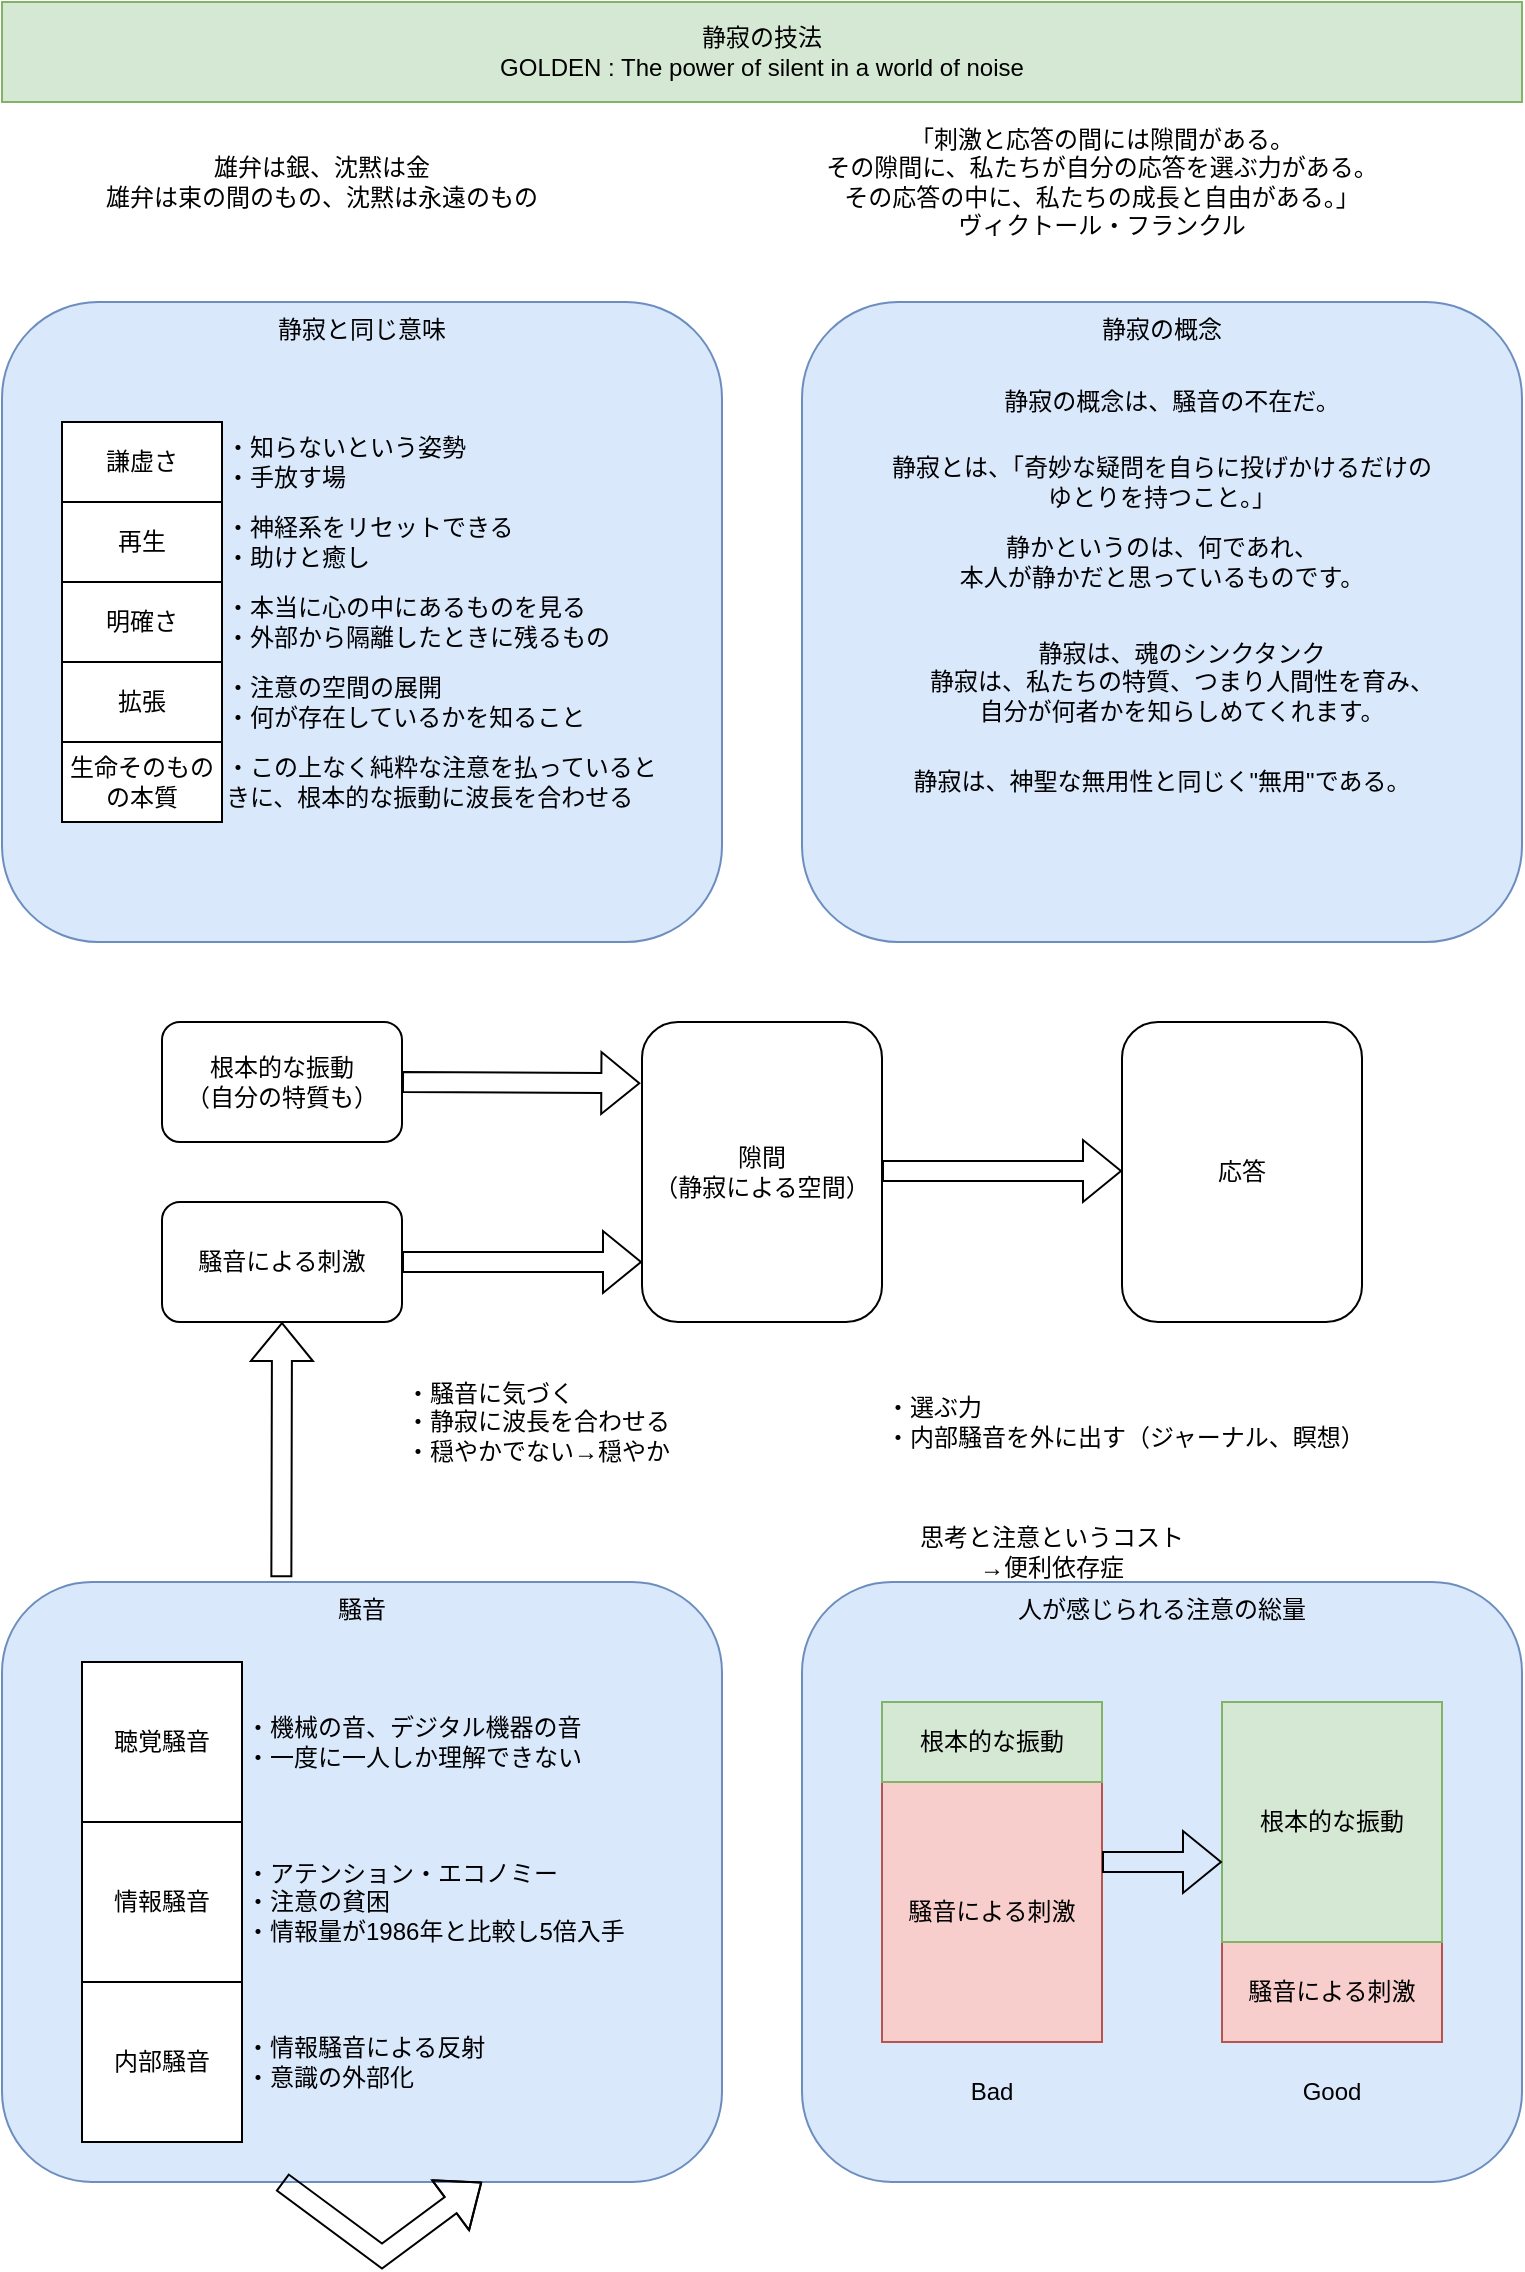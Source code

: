 <mxfile version="26.0.2">
  <diagram name="ページ1" id="Y3TuCsrvk8gNR1hr809_">
    <mxGraphModel dx="834" dy="681" grid="1" gridSize="10" guides="1" tooltips="1" connect="1" arrows="1" fold="1" page="1" pageScale="1" pageWidth="827" pageHeight="1169" math="0" shadow="0">
      <root>
        <mxCell id="0" />
        <mxCell id="1" parent="0" />
        <mxCell id="vDtdReWLnv9GNX-Si-yO-45" value="静寂の概念" style="rounded=1;whiteSpace=wrap;html=1;fillColor=#dae8fc;strokeColor=#6c8ebf;horizontal=1;verticalAlign=top;" vertex="1" parent="1">
          <mxGeometry x="440" y="160" width="360" height="320" as="geometry" />
        </mxCell>
        <mxCell id="vDtdReWLnv9GNX-Si-yO-16" value="静寂と同じ意味" style="rounded=1;whiteSpace=wrap;html=1;fillColor=#dae8fc;strokeColor=#6c8ebf;horizontal=1;verticalAlign=top;" vertex="1" parent="1">
          <mxGeometry x="40" y="160" width="360" height="320" as="geometry" />
        </mxCell>
        <mxCell id="vDtdReWLnv9GNX-Si-yO-10" value="騒音" style="rounded=1;whiteSpace=wrap;html=1;fillColor=#dae8fc;strokeColor=#6c8ebf;verticalAlign=top;" vertex="1" parent="1">
          <mxGeometry x="40" y="800" width="360" height="300" as="geometry" />
        </mxCell>
        <mxCell id="vDtdReWLnv9GNX-Si-yO-1" value="静寂の技法&lt;div&gt;GOLDEN : The power of silent in a world of noise&lt;/div&gt;" style="text;html=1;align=center;verticalAlign=middle;whiteSpace=wrap;rounded=0;fillColor=#d5e8d4;strokeColor=#82b366;" vertex="1" parent="1">
          <mxGeometry x="40" y="10" width="760" height="50" as="geometry" />
        </mxCell>
        <mxCell id="vDtdReWLnv9GNX-Si-yO-2" value="雄弁は銀、沈黙は金&lt;div&gt;雄弁は束の間のもの、沈黙は永遠のもの&lt;/div&gt;" style="text;html=1;align=center;verticalAlign=middle;whiteSpace=wrap;rounded=0;" vertex="1" parent="1">
          <mxGeometry x="40" y="80" width="320" height="40" as="geometry" />
        </mxCell>
        <mxCell id="vDtdReWLnv9GNX-Si-yO-3" value="&lt;div&gt;「刺激と応答の間には隙間がある。&lt;/div&gt;&lt;div&gt;その隙間に、私たちが自分の応答を選ぶ力がある。&lt;/div&gt;&lt;div&gt;その応答の中に、私たちの成長と自由がある。」&lt;/div&gt;&lt;div&gt;ヴィクトール・フランクル&lt;/div&gt;" style="text;html=1;align=center;verticalAlign=middle;whiteSpace=wrap;rounded=0;" vertex="1" parent="1">
          <mxGeometry x="430" y="60" width="320" height="80" as="geometry" />
        </mxCell>
        <mxCell id="vDtdReWLnv9GNX-Si-yO-5" value="聴覚騒音" style="rounded=0;whiteSpace=wrap;html=1;" vertex="1" parent="1">
          <mxGeometry x="80" y="840" width="80" height="80" as="geometry" />
        </mxCell>
        <mxCell id="vDtdReWLnv9GNX-Si-yO-6" value="内部騒音" style="rounded=0;whiteSpace=wrap;html=1;" vertex="1" parent="1">
          <mxGeometry x="80" y="1000" width="80" height="80" as="geometry" />
        </mxCell>
        <mxCell id="vDtdReWLnv9GNX-Si-yO-9" value="情報騒音" style="rounded=0;whiteSpace=wrap;html=1;" vertex="1" parent="1">
          <mxGeometry x="80" y="920" width="80" height="80" as="geometry" />
        </mxCell>
        <mxCell id="vDtdReWLnv9GNX-Si-yO-12" value="&lt;div&gt;・機械の音、デジタル機器の音&lt;br&gt;・一度に一人しか理解できない&lt;/div&gt;" style="text;html=1;align=left;verticalAlign=middle;whiteSpace=wrap;rounded=0;" vertex="1" parent="1">
          <mxGeometry x="160" y="840" width="220" height="80" as="geometry" />
        </mxCell>
        <mxCell id="vDtdReWLnv9GNX-Si-yO-13" value="&lt;div&gt;・アテンション・エコノミー&lt;div&gt;・注意の貧困&lt;/div&gt;&lt;/div&gt;&lt;div&gt;・情報量が1986年と比較し5倍入手&lt;/div&gt;" style="text;html=1;align=left;verticalAlign=middle;whiteSpace=wrap;rounded=0;" vertex="1" parent="1">
          <mxGeometry x="160" y="920" width="220" height="80" as="geometry" />
        </mxCell>
        <mxCell id="vDtdReWLnv9GNX-Si-yO-14" value="・情報騒音による反射&lt;br&gt;&lt;div&gt;・意識の外部化&lt;/div&gt;" style="text;html=1;align=left;verticalAlign=middle;whiteSpace=wrap;rounded=0;" vertex="1" parent="1">
          <mxGeometry x="160" y="1000" width="200" height="80" as="geometry" />
        </mxCell>
        <mxCell id="vDtdReWLnv9GNX-Si-yO-17" value="再生" style="rounded=0;whiteSpace=wrap;html=1;" vertex="1" parent="1">
          <mxGeometry x="70" y="260" width="80" height="40" as="geometry" />
        </mxCell>
        <mxCell id="vDtdReWLnv9GNX-Si-yO-20" value="謙虚さ" style="rounded=0;whiteSpace=wrap;html=1;" vertex="1" parent="1">
          <mxGeometry x="70" y="220" width="80" height="40" as="geometry" />
        </mxCell>
        <mxCell id="vDtdReWLnv9GNX-Si-yO-21" value="明確さ" style="rounded=0;whiteSpace=wrap;html=1;" vertex="1" parent="1">
          <mxGeometry x="70" y="300" width="80" height="40" as="geometry" />
        </mxCell>
        <mxCell id="vDtdReWLnv9GNX-Si-yO-22" value="拡張" style="rounded=0;whiteSpace=wrap;html=1;" vertex="1" parent="1">
          <mxGeometry x="70" y="340" width="80" height="40" as="geometry" />
        </mxCell>
        <mxCell id="vDtdReWLnv9GNX-Si-yO-23" value="応答" style="rounded=1;whiteSpace=wrap;html=1;" vertex="1" parent="1">
          <mxGeometry x="600" y="520" width="120" height="150" as="geometry" />
        </mxCell>
        <mxCell id="vDtdReWLnv9GNX-Si-yO-24" value="騒音による刺激" style="rounded=1;whiteSpace=wrap;html=1;" vertex="1" parent="1">
          <mxGeometry x="120" y="610" width="120" height="60" as="geometry" />
        </mxCell>
        <mxCell id="vDtdReWLnv9GNX-Si-yO-25" value="隙間&lt;div&gt;（静寂による空間）&lt;/div&gt;" style="rounded=1;whiteSpace=wrap;html=1;" vertex="1" parent="1">
          <mxGeometry x="360" y="520" width="120" height="150" as="geometry" />
        </mxCell>
        <mxCell id="vDtdReWLnv9GNX-Si-yO-26" value="" style="shape=flexArrow;endArrow=classic;html=1;rounded=0;exitX=1;exitY=0.5;exitDx=0;exitDy=0;" edge="1" parent="1" source="vDtdReWLnv9GNX-Si-yO-24">
          <mxGeometry width="50" height="50" relative="1" as="geometry">
            <mxPoint x="390" y="585" as="sourcePoint" />
            <mxPoint x="360" y="640" as="targetPoint" />
          </mxGeometry>
        </mxCell>
        <mxCell id="vDtdReWLnv9GNX-Si-yO-28" value="" style="shape=flexArrow;endArrow=classic;html=1;rounded=0;exitX=1;exitY=0.5;exitDx=0;exitDy=0;entryX=0;entryY=0.5;entryDx=0;entryDy=0;" edge="1" parent="1">
          <mxGeometry width="50" height="50" relative="1" as="geometry">
            <mxPoint x="480" y="594.5" as="sourcePoint" />
            <mxPoint x="600" y="594.5" as="targetPoint" />
          </mxGeometry>
        </mxCell>
        <mxCell id="vDtdReWLnv9GNX-Si-yO-29" value="&lt;div&gt;&lt;span style=&quot;background-color: transparent; color: light-dark(rgb(0, 0, 0), rgb(255, 255, 255));&quot;&gt;・騒音に気づく&lt;/span&gt;&lt;/div&gt;&lt;div&gt;・静寂に波長を合わせる&lt;/div&gt;&lt;div&gt;・穏やかでない→穏やか&lt;/div&gt;" style="text;html=1;align=left;verticalAlign=middle;whiteSpace=wrap;rounded=0;" vertex="1" parent="1">
          <mxGeometry x="240" y="680" width="200" height="80" as="geometry" />
        </mxCell>
        <mxCell id="vDtdReWLnv9GNX-Si-yO-30" value="&lt;div&gt;&lt;span style=&quot;background-color: transparent; color: light-dark(rgb(0, 0, 0), rgb(255, 255, 255));&quot;&gt;・選ぶ力&lt;br&gt;&lt;/span&gt;&lt;/div&gt;&lt;div&gt;&lt;span style=&quot;background-color: transparent; color: light-dark(rgb(0, 0, 0), rgb(255, 255, 255));&quot;&gt;・内部騒音を外に出す（ジャーナル、瞑想）&lt;/span&gt;&lt;/div&gt;" style="text;html=1;align=left;verticalAlign=middle;whiteSpace=wrap;rounded=0;" vertex="1" parent="1">
          <mxGeometry x="480" y="680" width="290" height="80" as="geometry" />
        </mxCell>
        <mxCell id="vDtdReWLnv9GNX-Si-yO-31" value="" style="shape=flexArrow;endArrow=classic;html=1;rounded=0;entryX=0.5;entryY=1;entryDx=0;entryDy=0;exitX=0.388;exitY=-0.008;exitDx=0;exitDy=0;exitPerimeter=0;" edge="1" parent="1" source="vDtdReWLnv9GNX-Si-yO-10" target="vDtdReWLnv9GNX-Si-yO-24">
          <mxGeometry width="50" height="50" relative="1" as="geometry">
            <mxPoint x="180" y="790" as="sourcePoint" />
            <mxPoint x="180" y="680" as="targetPoint" />
          </mxGeometry>
        </mxCell>
        <mxCell id="vDtdReWLnv9GNX-Si-yO-32" value="" style="shape=flexArrow;endArrow=classic;html=1;rounded=0;" edge="1" parent="1">
          <mxGeometry width="50" height="50" relative="1" as="geometry">
            <mxPoint x="180" y="1100" as="sourcePoint" />
            <mxPoint x="280" y="1100" as="targetPoint" />
            <Array as="points">
              <mxPoint x="230" y="1137" />
            </Array>
          </mxGeometry>
        </mxCell>
        <mxCell id="vDtdReWLnv9GNX-Si-yO-33" value="思考と注意というコスト&lt;div&gt;→便利依存症&lt;/div&gt;" style="text;html=1;align=center;verticalAlign=middle;whiteSpace=wrap;rounded=0;" vertex="1" parent="1">
          <mxGeometry x="465" y="750" width="200" height="70" as="geometry" />
        </mxCell>
        <mxCell id="vDtdReWLnv9GNX-Si-yO-34" value="静寂は、神聖な無用性と同じく&quot;無用&quot;である。" style="text;html=1;align=center;verticalAlign=middle;whiteSpace=wrap;rounded=0;" vertex="1" parent="1">
          <mxGeometry x="470" y="380" width="300" height="40" as="geometry" />
        </mxCell>
        <mxCell id="vDtdReWLnv9GNX-Si-yO-35" value="静寂とは、「奇妙な疑問を自らに投げかけるだけの&lt;div&gt;ゆとりを持つこと。」&lt;/div&gt;" style="text;html=1;align=center;verticalAlign=middle;whiteSpace=wrap;rounded=0;" vertex="1" parent="1">
          <mxGeometry x="460" y="230" width="320" height="40" as="geometry" />
        </mxCell>
        <mxCell id="vDtdReWLnv9GNX-Si-yO-36" value="&lt;div&gt;・神経系をリセットできる&lt;/div&gt;・助けと癒し" style="text;html=1;align=left;verticalAlign=middle;whiteSpace=wrap;rounded=0;" vertex="1" parent="1">
          <mxGeometry x="150" y="260" width="220" height="40" as="geometry" />
        </mxCell>
        <mxCell id="vDtdReWLnv9GNX-Si-yO-37" value="静寂の概念は、騒音の不在だ。" style="text;html=1;align=center;verticalAlign=middle;whiteSpace=wrap;rounded=0;" vertex="1" parent="1">
          <mxGeometry x="465" y="190" width="320" height="40" as="geometry" />
        </mxCell>
        <mxCell id="vDtdReWLnv9GNX-Si-yO-38" value="静かというのは、何であれ、&lt;div&gt;本人が静かだと思っているものです。&lt;/div&gt;" style="text;html=1;align=center;verticalAlign=middle;whiteSpace=wrap;rounded=0;" vertex="1" parent="1">
          <mxGeometry x="460" y="270" width="320" height="40" as="geometry" />
        </mxCell>
        <mxCell id="vDtdReWLnv9GNX-Si-yO-39" value="静寂は、魂のシンクタンク&lt;div&gt;静寂は、私たちの特質、つまり人間性を育み、&lt;/div&gt;&lt;div&gt;自分が何者かを知らしめてくれます。&lt;/div&gt;" style="text;html=1;align=center;verticalAlign=middle;whiteSpace=wrap;rounded=0;" vertex="1" parent="1">
          <mxGeometry x="470" y="320" width="320" height="60" as="geometry" />
        </mxCell>
        <mxCell id="vDtdReWLnv9GNX-Si-yO-40" value="生命そのものの本質" style="rounded=0;whiteSpace=wrap;html=1;" vertex="1" parent="1">
          <mxGeometry x="70" y="380" width="80" height="40" as="geometry" />
        </mxCell>
        <mxCell id="vDtdReWLnv9GNX-Si-yO-41" value="・知らないという姿勢&lt;div&gt;・手放す場&lt;/div&gt;" style="text;html=1;align=left;verticalAlign=middle;whiteSpace=wrap;rounded=0;" vertex="1" parent="1">
          <mxGeometry x="150" y="220" width="220" height="40" as="geometry" />
        </mxCell>
        <mxCell id="vDtdReWLnv9GNX-Si-yO-42" value="&lt;div&gt;・本当に心の中にあるものを見る&lt;/div&gt;&lt;div&gt;・外部から隔離したときに残るもの&lt;/div&gt;" style="text;html=1;align=left;verticalAlign=middle;whiteSpace=wrap;rounded=0;" vertex="1" parent="1">
          <mxGeometry x="150" y="300" width="220" height="40" as="geometry" />
        </mxCell>
        <mxCell id="vDtdReWLnv9GNX-Si-yO-43" value="・注意の空間の展開&lt;div&gt;・何が存在しているかを知ること&lt;/div&gt;" style="text;html=1;align=left;verticalAlign=middle;whiteSpace=wrap;rounded=0;" vertex="1" parent="1">
          <mxGeometry x="150" y="340" width="220" height="40" as="geometry" />
        </mxCell>
        <mxCell id="vDtdReWLnv9GNX-Si-yO-44" value="・この上なく純粋な注意を払っているときに、根本的な振動に波長を合わせる" style="text;html=1;align=left;verticalAlign=middle;whiteSpace=wrap;rounded=0;" vertex="1" parent="1">
          <mxGeometry x="150" y="380" width="220" height="40" as="geometry" />
        </mxCell>
        <mxCell id="vDtdReWLnv9GNX-Si-yO-46" value="根本的な振動&lt;div&gt;（自分の特質も）&lt;/div&gt;" style="rounded=1;whiteSpace=wrap;html=1;" vertex="1" parent="1">
          <mxGeometry x="120" y="520" width="120" height="60" as="geometry" />
        </mxCell>
        <mxCell id="vDtdReWLnv9GNX-Si-yO-48" value="" style="shape=flexArrow;endArrow=classic;html=1;rounded=0;exitX=1;exitY=0.5;exitDx=0;exitDy=0;entryX=-0.007;entryY=0.204;entryDx=0;entryDy=0;entryPerimeter=0;" edge="1" parent="1" target="vDtdReWLnv9GNX-Si-yO-25">
          <mxGeometry width="50" height="50" relative="1" as="geometry">
            <mxPoint x="240" y="550" as="sourcePoint" />
            <mxPoint x="363" y="552" as="targetPoint" />
          </mxGeometry>
        </mxCell>
        <mxCell id="vDtdReWLnv9GNX-Si-yO-49" value="人が感じられる注意の総量" style="rounded=1;whiteSpace=wrap;html=1;fillColor=#dae8fc;strokeColor=#6c8ebf;verticalAlign=top;" vertex="1" parent="1">
          <mxGeometry x="440" y="800" width="360" height="300" as="geometry" />
        </mxCell>
        <mxCell id="vDtdReWLnv9GNX-Si-yO-52" value="騒音による刺激" style="rounded=0;whiteSpace=wrap;html=1;fillColor=#f8cecc;strokeColor=#b85450;" vertex="1" parent="1">
          <mxGeometry x="480" y="900" width="110" height="130" as="geometry" />
        </mxCell>
        <mxCell id="vDtdReWLnv9GNX-Si-yO-53" value="Bad" style="text;html=1;align=center;verticalAlign=middle;whiteSpace=wrap;rounded=0;" vertex="1" parent="1">
          <mxGeometry x="480" y="1040" width="110" height="30" as="geometry" />
        </mxCell>
        <mxCell id="vDtdReWLnv9GNX-Si-yO-54" value="根本的な振動" style="rounded=0;whiteSpace=wrap;html=1;fillColor=#d5e8d4;strokeColor=#82b366;" vertex="1" parent="1">
          <mxGeometry x="480" y="860" width="110" height="40" as="geometry" />
        </mxCell>
        <mxCell id="vDtdReWLnv9GNX-Si-yO-55" value="騒音による刺激" style="rounded=0;whiteSpace=wrap;html=1;fillColor=#f8cecc;strokeColor=#b85450;" vertex="1" parent="1">
          <mxGeometry x="650" y="980" width="110" height="50" as="geometry" />
        </mxCell>
        <mxCell id="vDtdReWLnv9GNX-Si-yO-56" value="根本的な振動" style="rounded=0;whiteSpace=wrap;html=1;fillColor=#d5e8d4;strokeColor=#82b366;" vertex="1" parent="1">
          <mxGeometry x="650" y="860" width="110" height="120" as="geometry" />
        </mxCell>
        <mxCell id="vDtdReWLnv9GNX-Si-yO-57" value="Good" style="text;html=1;align=center;verticalAlign=middle;whiteSpace=wrap;rounded=0;" vertex="1" parent="1">
          <mxGeometry x="650" y="1040" width="110" height="30" as="geometry" />
        </mxCell>
        <mxCell id="vDtdReWLnv9GNX-Si-yO-58" value="" style="shape=flexArrow;endArrow=classic;html=1;rounded=0;entryX=0;entryY=0.5;entryDx=0;entryDy=0;" edge="1" parent="1">
          <mxGeometry width="50" height="50" relative="1" as="geometry">
            <mxPoint x="590" y="940" as="sourcePoint" />
            <mxPoint x="650" y="940" as="targetPoint" />
          </mxGeometry>
        </mxCell>
      </root>
    </mxGraphModel>
  </diagram>
</mxfile>
